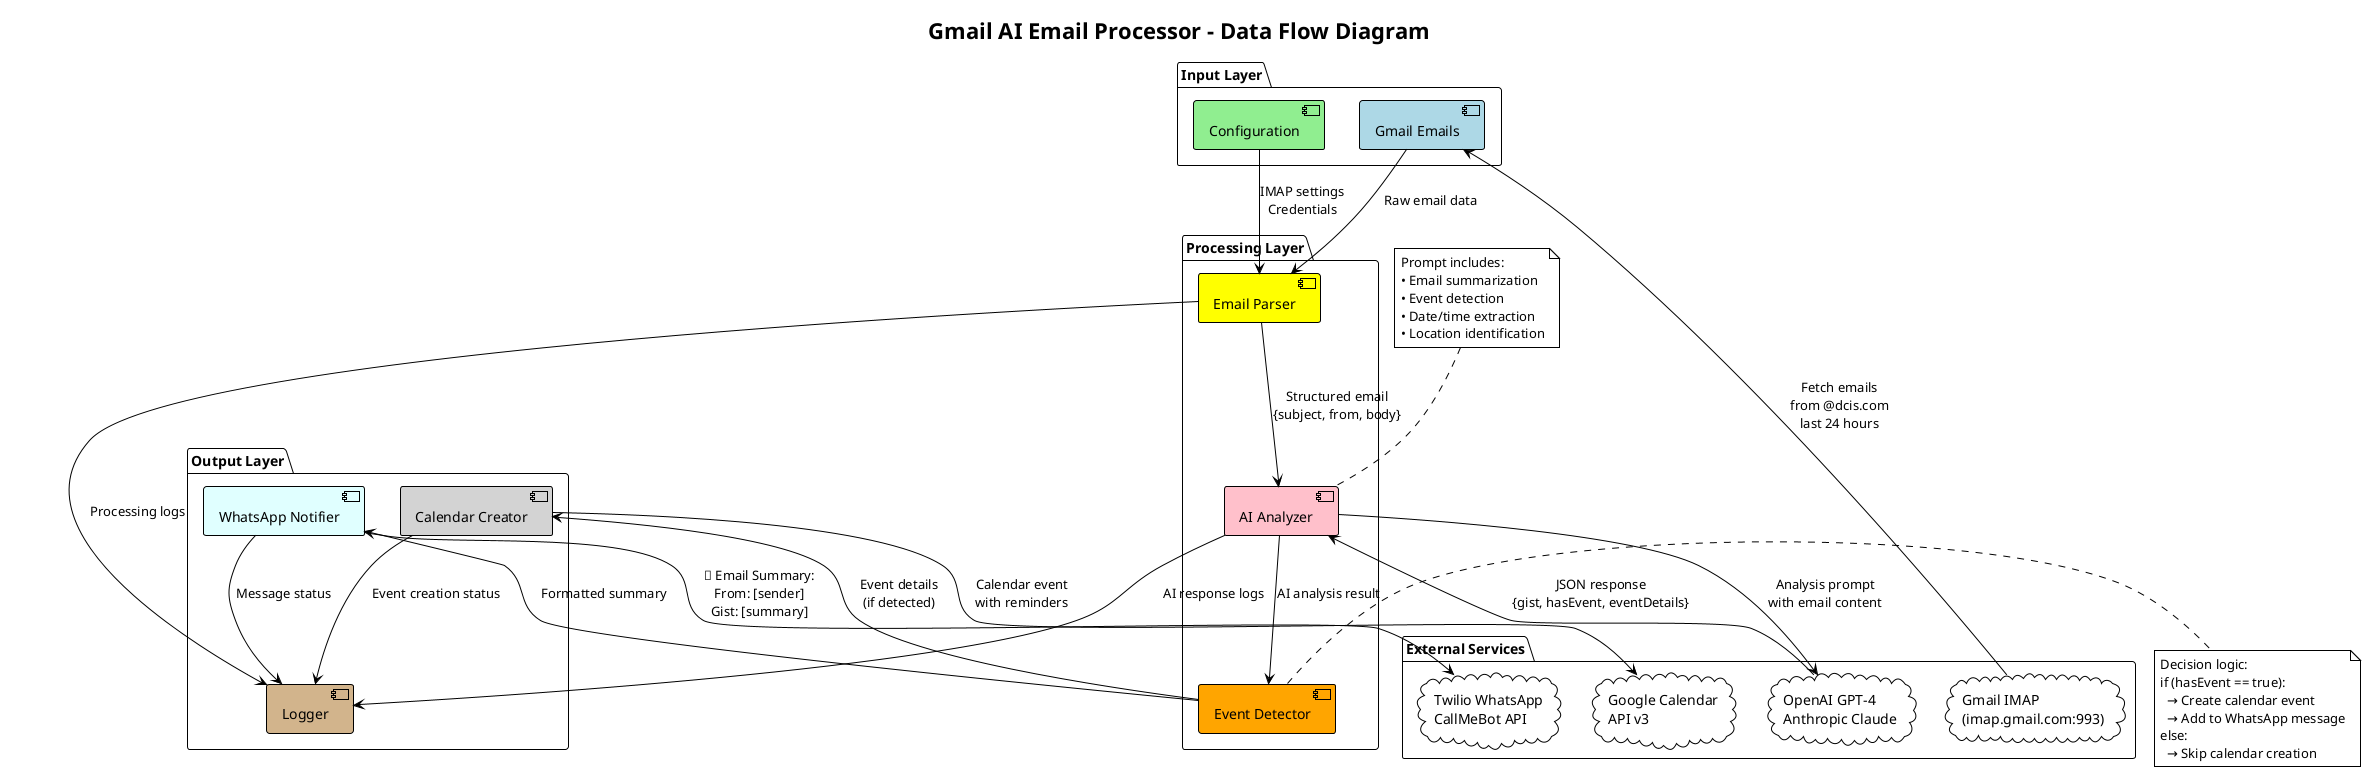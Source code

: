 @startuml Data_Flow_Diagram

!theme plain
skinparam backgroundColor #FFFFFF

title Gmail AI Email Processor - Data Flow Diagram

package "Input Layer" {
    [Gmail Emails] #LightBlue
    [Configuration] #LightGreen
}

package "Processing Layer" {
    [Email Parser] #Yellow
    [AI Analyzer] #Pink
    [Event Detector] #Orange
}

package "Output Layer" {
    [WhatsApp Notifier] #LightCyan
    [Calendar Creator] #LightGray
    [Logger] #Tan
}

package "External Services" {
    cloud "Gmail IMAP\n(imap.gmail.com:993)" as Gmail
    cloud "OpenAI GPT-4\nAnthropic Claude" as AI
    cloud "Twilio WhatsApp\nCallMeBot API" as WhatsApp
    cloud "Google Calendar\nAPI v3" as GCal
}

' Data flow arrows with labels
Gmail --> [Gmail Emails] : "Fetch emails\nfrom @dcis.com\nlast 24 hours"
[Configuration] --> [Email Parser] : "IMAP settings\nCredentials"
[Gmail Emails] --> [Email Parser] : "Raw email data"

[Email Parser] --> [AI Analyzer] : "Structured email\n{subject, from, body}"
[AI Analyzer] --> AI : "Analysis prompt\nwith email content"
AI --> [AI Analyzer] : "JSON response\n{gist, hasEvent, eventDetails}"

[AI Analyzer] --> [Event Detector] : "AI analysis result"
[Event Detector] --> [WhatsApp Notifier] : "Formatted summary"
[Event Detector] --> [Calendar Creator] : "Event details\n(if detected)"

[WhatsApp Notifier] --> WhatsApp : "📧 Email Summary:\nFrom: [sender]\nGist: [summary]"
[Calendar Creator] --> GCal : "Calendar event\nwith reminders"

[Email Parser] --> [Logger] : "Processing logs"
[AI Analyzer] --> [Logger] : "AI response logs"
[WhatsApp Notifier] --> [Logger] : "Message status"
[Calendar Creator] --> [Logger] : "Event creation status"

note top of [AI Analyzer]
  Prompt includes:
  • Email summarization
  • Event detection
  • Date/time extraction
  • Location identification
end note

note right of [Event Detector]
  Decision logic:
  if (hasEvent == true):
    → Create calendar event
    → Add to WhatsApp message
  else:
    → Skip calendar creation
end note

@enduml

